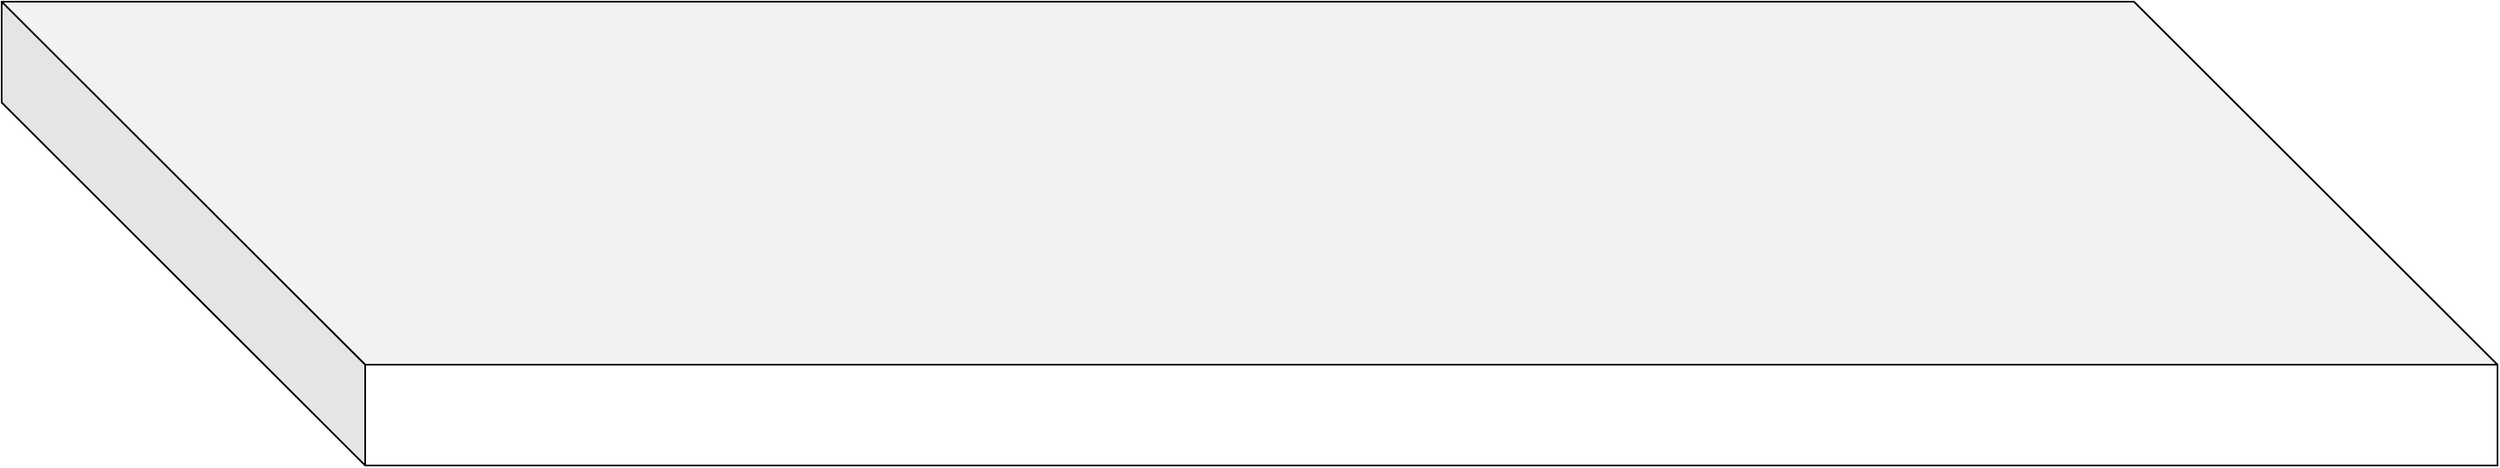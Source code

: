 <mxfile version="20.4.1" type="github">
  <diagram id="C5RBs43oDa-KdzZeNtuy" name="Page-1">
    <mxGraphModel dx="3197" dy="1310" grid="0" gridSize="10" guides="1" tooltips="1" connect="1" arrows="1" fold="1" page="1" pageScale="1" pageWidth="827" pageHeight="1169" math="0" shadow="0">
      <root>
        <mxCell id="WIyWlLk6GJQsqaUBKTNV-0" />
        <mxCell id="WIyWlLk6GJQsqaUBKTNV-1" parent="WIyWlLk6GJQsqaUBKTNV-0" />
        <mxCell id="VfnQHaAsHj3RiXwpqHbw-0" value="" style="shape=cube;whiteSpace=wrap;html=1;boundedLbl=1;backgroundOutline=1;darkOpacity=0.05;darkOpacity2=0.1;size=216;rotation=0;" vertex="1" parent="WIyWlLk6GJQsqaUBKTNV-1">
          <mxGeometry x="-728" y="592" width="1483" height="276" as="geometry" />
        </mxCell>
      </root>
    </mxGraphModel>
  </diagram>
</mxfile>
